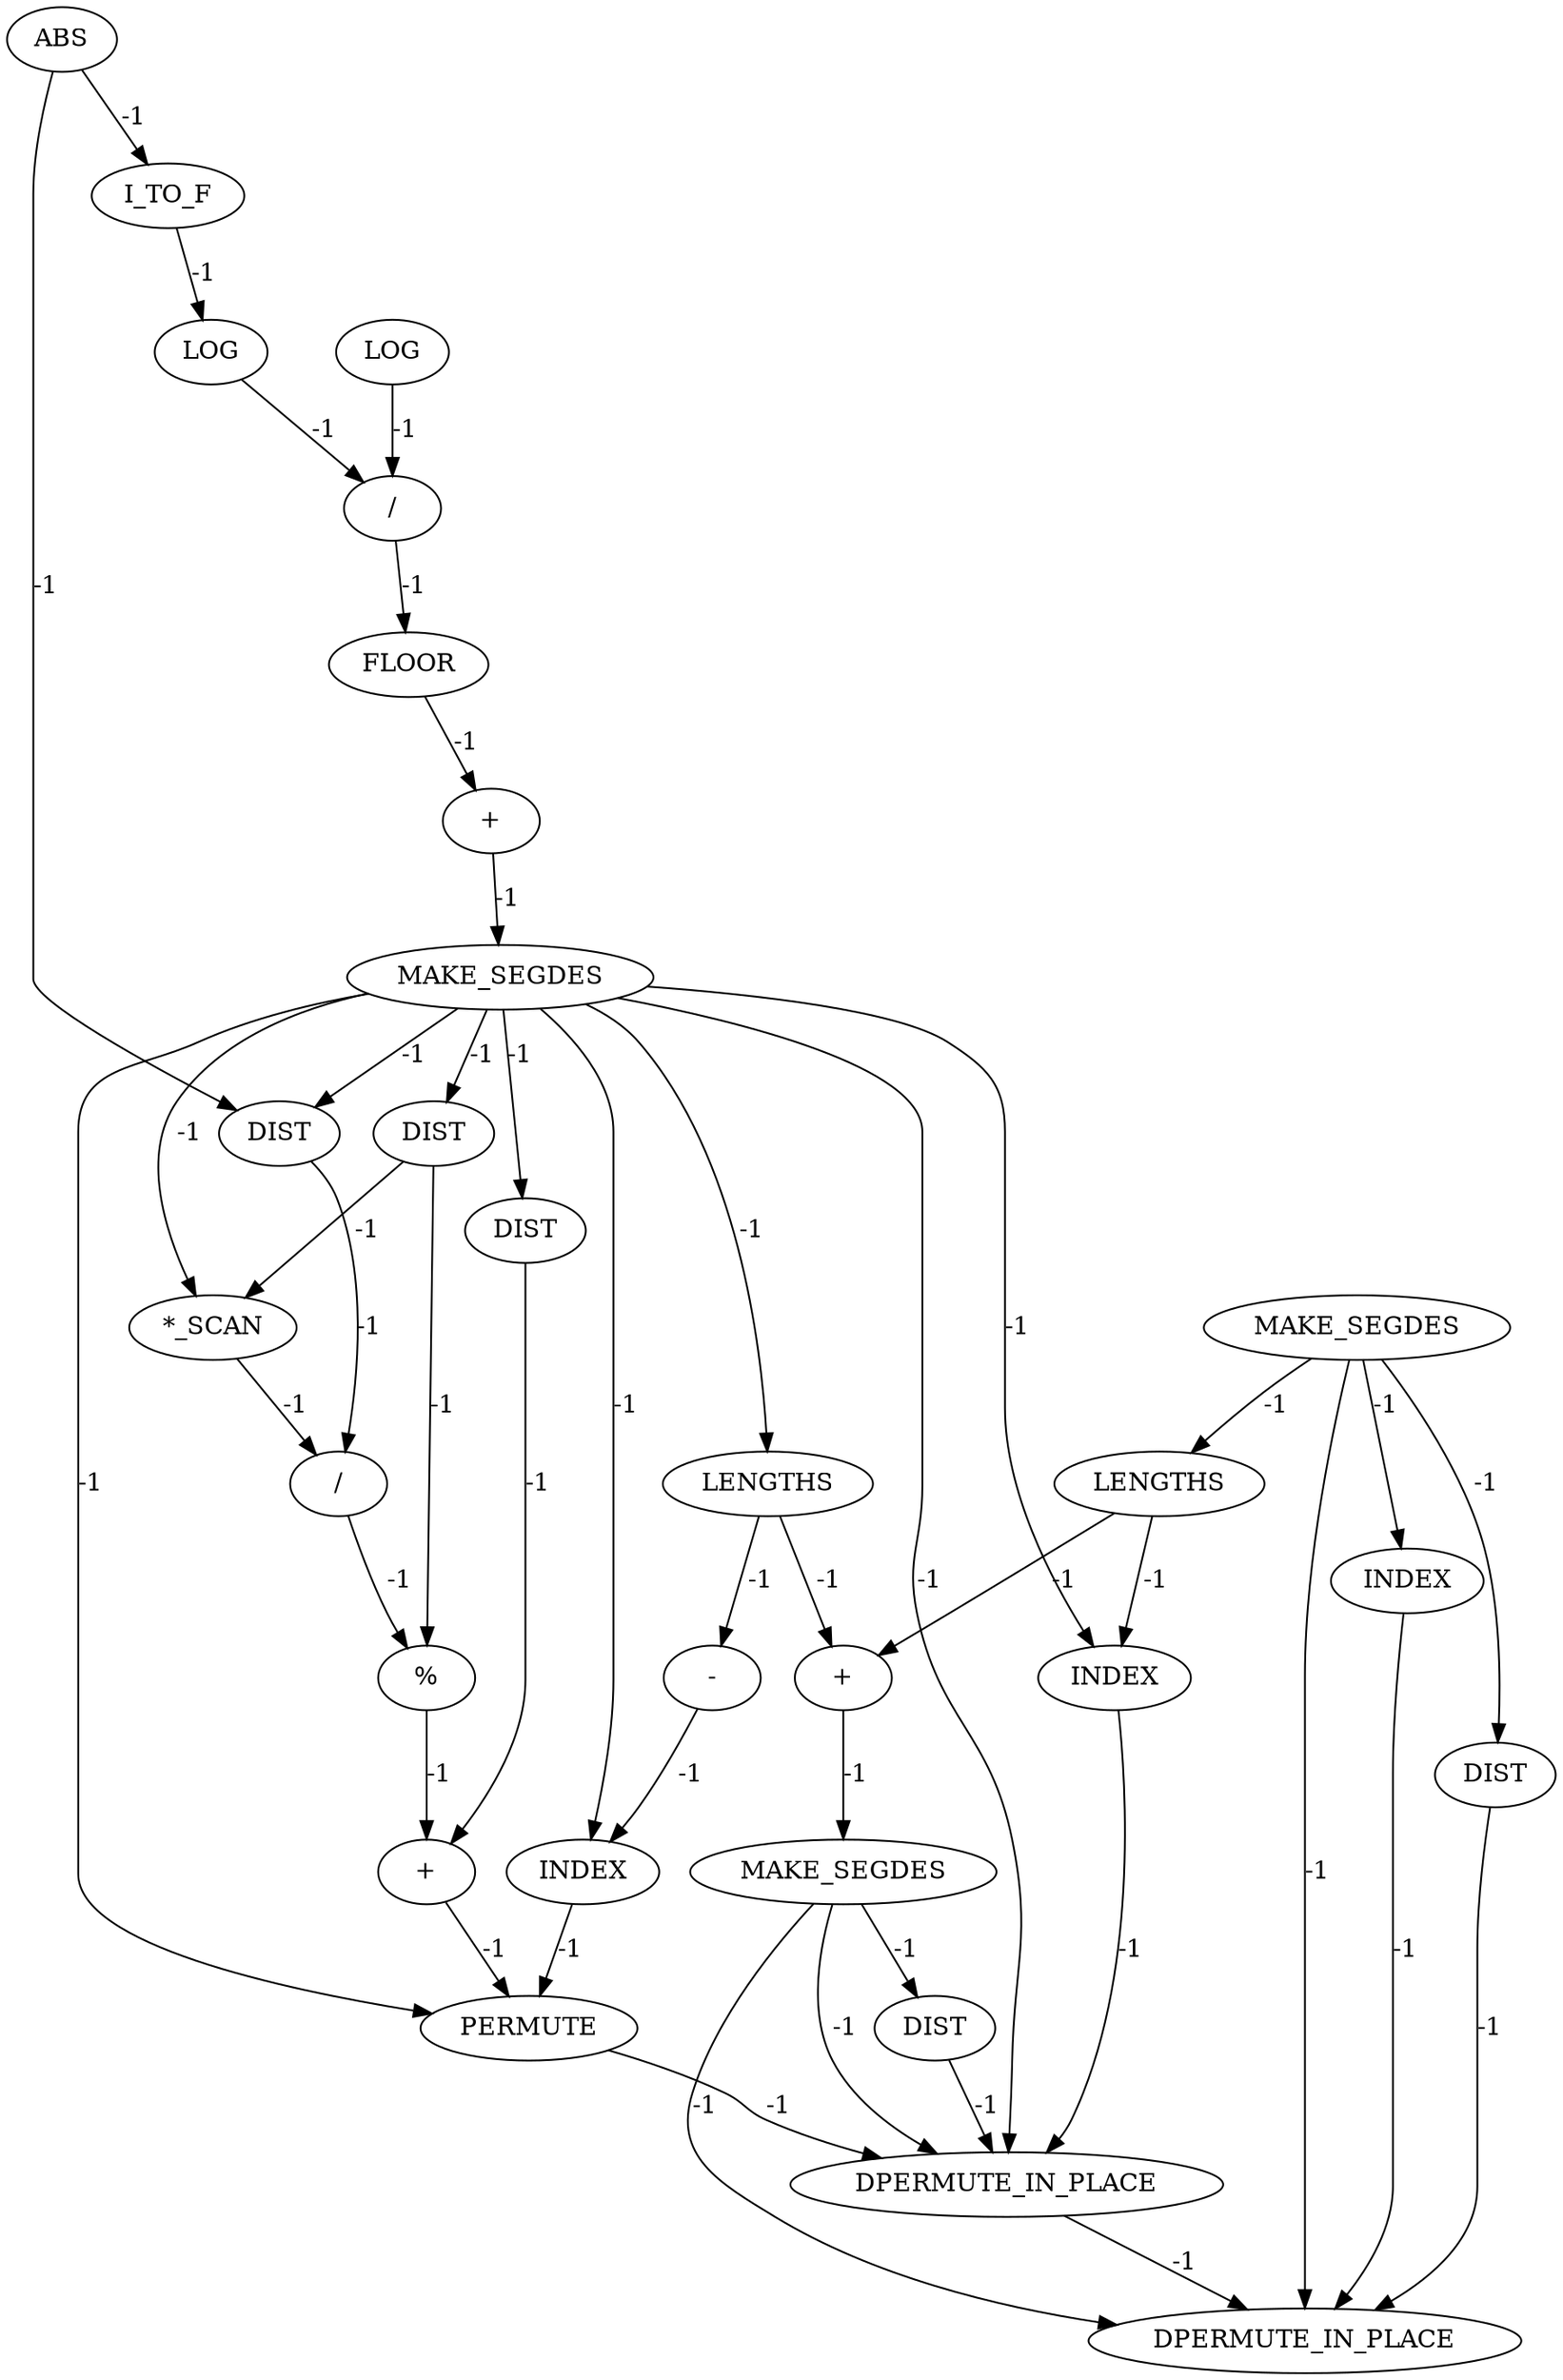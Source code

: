 digraph {
	is_B_INST_6485 [label=FLOOR cost=0]
	is_B_INST_6603 [label=MAKE_SEGDES cost=0]
	is_B_INST_6531 [label="+" cost=0]
	is_B_INST_6495 [label=DIST cost=0]
	is_B_INST_6486 [label="+" cost=0]
	is_B_INST_1428 [label=ABS cost=0]
	is_B_INST_6537 [label=LENGTHS cost=0]
	is_B_INST_6598 [label="+" cost=0]
	is_B_INST_6502 [label=DIST cost=0]
	is_B_INST_6682 [label=DPERMUTE_IN_PLACE cost=0]
	is_B_INST_6555 [label=PERMUTE cost=0]
	is_B_INST_6579 [label=LENGTHS cost=0]
	is_B_INST_6587 [label=INDEX cost=0]
	is_B_INST_6489 [label=MAKE_SEGDES cost=0]
	is_B_INST_6547 [label=INDEX cost=0]
	is_B_INST_6528 [label="%" cost=0]
	is_B_INST_6481 [label=LOG cost=0]
	is_B_INST_6497 [label="*_SCAN" cost=0]
	is_B_INST_6539 [label="-" cost=0]
	is_B_INST_6558 [label=MAKE_SEGDES cost=0]
	is_B_INST_6575 [label=INDEX cost=0]
	is_B_INST_6476 [label=I_TO_F cost=0]
	is_B_INST_6609 [label=DIST cost=0]
	is_B_INST_6517 [label="/" cost=0]
	is_B_INST_6509 [label=DIST cost=0]
	is_B_INST_6484 [label="/" cost=0]
	is_B_INST_6479 [label=LOG cost=0]
	is_B_INST_6564 [label=DIST cost=0]
	is_B_INST_6683 [label=DPERMUTE_IN_PLACE cost=0]
	is_B_INST_6485 -> is_B_INST_6486 [label=-1 cost=-1]
	is_B_INST_6603 -> is_B_INST_6609 [label=-1 cost=-1]
	is_B_INST_6603 -> is_B_INST_6682 [label=-1 cost=-1]
	is_B_INST_6603 -> is_B_INST_6683 [label=-1 cost=-1]
	is_B_INST_6531 -> is_B_INST_6555 [label=-1 cost=-1]
	is_B_INST_6495 -> is_B_INST_6497 [label=-1 cost=-1]
	is_B_INST_6495 -> is_B_INST_6528 [label=-1 cost=-1]
	is_B_INST_6486 -> is_B_INST_6489 [label=-1 cost=-1]
	is_B_INST_1428 -> is_B_INST_6476 [label=-1 cost=-1]
	is_B_INST_1428 -> is_B_INST_6502 [label=-1 cost=-1]
	is_B_INST_6537 -> is_B_INST_6539 [label=-1 cost=-1]
	is_B_INST_6537 -> is_B_INST_6598 [label=-1 cost=-1]
	is_B_INST_6598 -> is_B_INST_6603 [label=-1 cost=-1]
	is_B_INST_6502 -> is_B_INST_6517 [label=-1 cost=-1]
	is_B_INST_6682 -> is_B_INST_6683 [label=-1 cost=-1]
	is_B_INST_6555 -> is_B_INST_6682 [label=-1 cost=-1]
	is_B_INST_6579 -> is_B_INST_6587 [label=-1 cost=-1]
	is_B_INST_6579 -> is_B_INST_6598 [label=-1 cost=-1]
	is_B_INST_6587 -> is_B_INST_6682 [label=-1 cost=-1]
	is_B_INST_6489 -> is_B_INST_6495 [label=-1 cost=-1]
	is_B_INST_6489 -> is_B_INST_6497 [label=-1 cost=-1]
	is_B_INST_6489 -> is_B_INST_6502 [label=-1 cost=-1]
	is_B_INST_6489 -> is_B_INST_6509 [label=-1 cost=-1]
	is_B_INST_6489 -> is_B_INST_6537 [label=-1 cost=-1]
	is_B_INST_6489 -> is_B_INST_6547 [label=-1 cost=-1]
	is_B_INST_6489 -> is_B_INST_6555 [label=-1 cost=-1]
	is_B_INST_6489 -> is_B_INST_6587 [label=-1 cost=-1]
	is_B_INST_6489 -> is_B_INST_6682 [label=-1 cost=-1]
	is_B_INST_6547 -> is_B_INST_6555 [label=-1 cost=-1]
	is_B_INST_6528 -> is_B_INST_6531 [label=-1 cost=-1]
	is_B_INST_6481 -> is_B_INST_6484 [label=-1 cost=-1]
	is_B_INST_6497 -> is_B_INST_6517 [label=-1 cost=-1]
	is_B_INST_6539 -> is_B_INST_6547 [label=-1 cost=-1]
	is_B_INST_6558 -> is_B_INST_6564 [label=-1 cost=-1]
	is_B_INST_6558 -> is_B_INST_6575 [label=-1 cost=-1]
	is_B_INST_6558 -> is_B_INST_6579 [label=-1 cost=-1]
	is_B_INST_6558 -> is_B_INST_6683 [label=-1 cost=-1]
	is_B_INST_6575 -> is_B_INST_6683 [label=-1 cost=-1]
	is_B_INST_6476 -> is_B_INST_6479 [label=-1 cost=-1]
	is_B_INST_6609 -> is_B_INST_6682 [label=-1 cost=-1]
	is_B_INST_6517 -> is_B_INST_6528 [label=-1 cost=-1]
	is_B_INST_6509 -> is_B_INST_6531 [label=-1 cost=-1]
	is_B_INST_6484 -> is_B_INST_6485 [label=-1 cost=-1]
	is_B_INST_6479 -> is_B_INST_6484 [label=-1 cost=-1]
	is_B_INST_6564 -> is_B_INST_6683 [label=-1 cost=-1]
}

